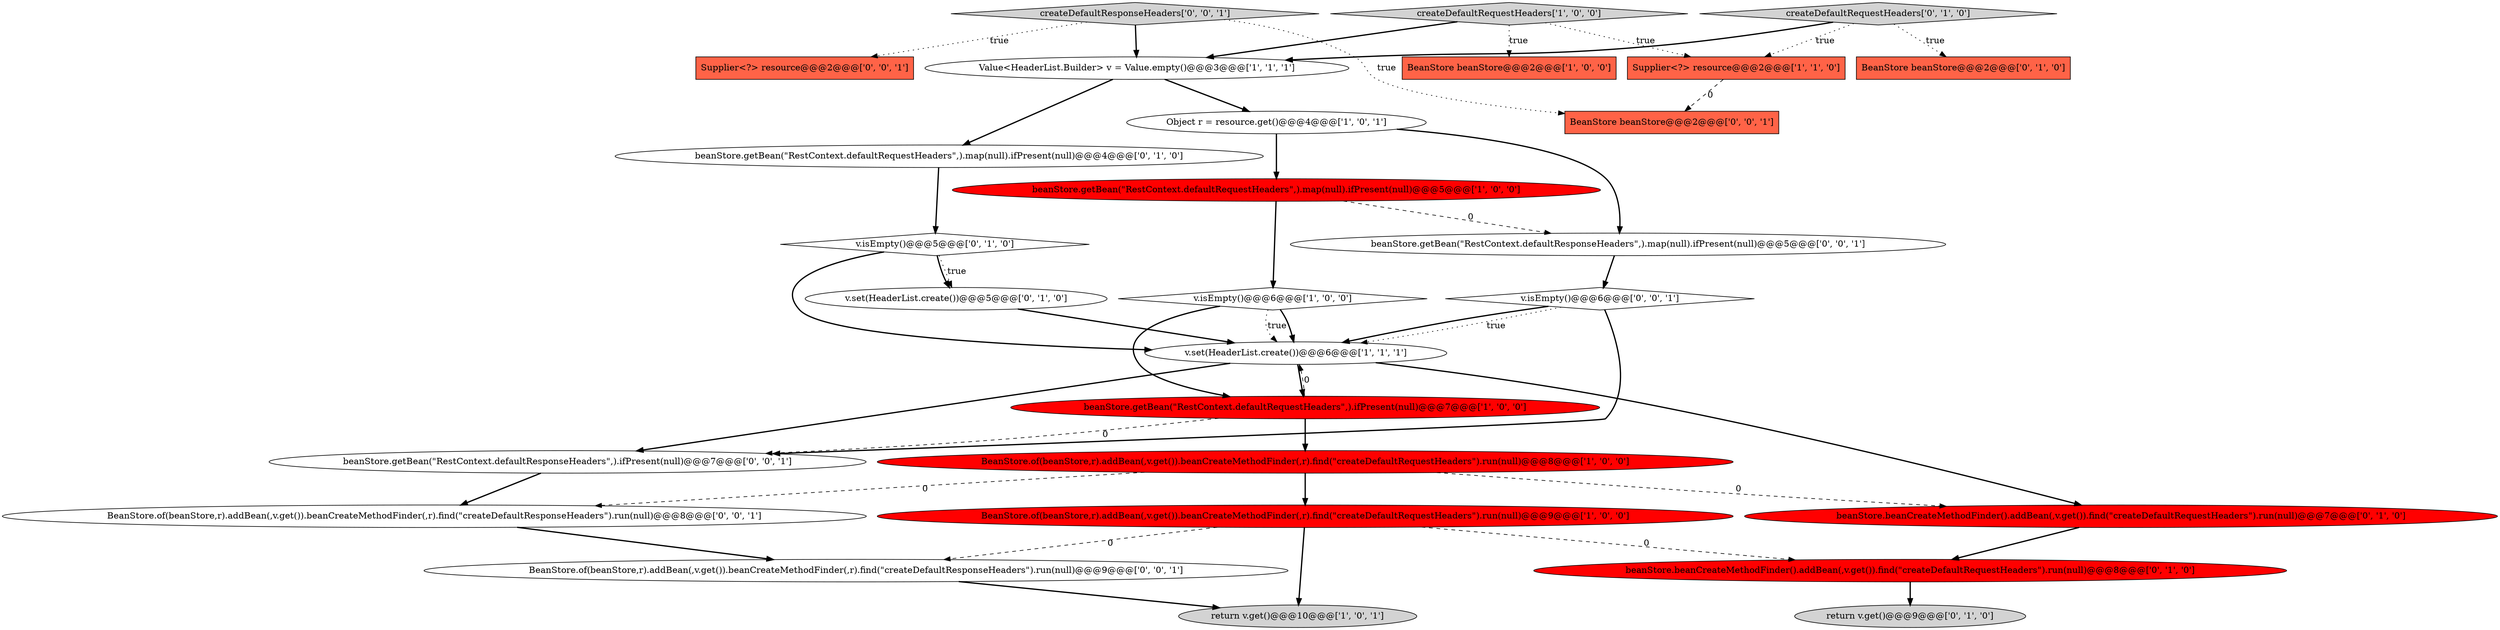 digraph {
3 [style = filled, label = "BeanStore.of(beanStore,r).addBean(,v.get()).beanCreateMethodFinder(,r).find(\"createDefaultRequestHeaders\").run(null)@@@9@@@['1', '0', '0']", fillcolor = red, shape = ellipse image = "AAA1AAABBB1BBB"];
6 [style = filled, label = "createDefaultRequestHeaders['1', '0', '0']", fillcolor = lightgray, shape = diamond image = "AAA0AAABBB1BBB"];
25 [style = filled, label = "beanStore.getBean(\"RestContext.defaultResponseHeaders\",).map(null).ifPresent(null)@@@5@@@['0', '0', '1']", fillcolor = white, shape = ellipse image = "AAA0AAABBB3BBB"];
8 [style = filled, label = "BeanStore.of(beanStore,r).addBean(,v.get()).beanCreateMethodFinder(,r).find(\"createDefaultRequestHeaders\").run(null)@@@8@@@['1', '0', '0']", fillcolor = red, shape = ellipse image = "AAA1AAABBB1BBB"];
18 [style = filled, label = "v.set(HeaderList.create())@@@5@@@['0', '1', '0']", fillcolor = white, shape = ellipse image = "AAA0AAABBB2BBB"];
23 [style = filled, label = "createDefaultResponseHeaders['0', '0', '1']", fillcolor = lightgray, shape = diamond image = "AAA0AAABBB3BBB"];
16 [style = filled, label = "createDefaultRequestHeaders['0', '1', '0']", fillcolor = lightgray, shape = diamond image = "AAA0AAABBB2BBB"];
2 [style = filled, label = "Value<HeaderList.Builder> v = Value.empty()@@@3@@@['1', '1', '1']", fillcolor = white, shape = ellipse image = "AAA0AAABBB1BBB"];
10 [style = filled, label = "v.set(HeaderList.create())@@@6@@@['1', '1', '1']", fillcolor = white, shape = ellipse image = "AAA0AAABBB1BBB"];
27 [style = filled, label = "BeanStore.of(beanStore,r).addBean(,v.get()).beanCreateMethodFinder(,r).find(\"createDefaultResponseHeaders\").run(null)@@@9@@@['0', '0', '1']", fillcolor = white, shape = ellipse image = "AAA0AAABBB3BBB"];
17 [style = filled, label = "beanStore.getBean(\"RestContext.defaultRequestHeaders\",).map(null).ifPresent(null)@@@4@@@['0', '1', '0']", fillcolor = white, shape = ellipse image = "AAA0AAABBB2BBB"];
13 [style = filled, label = "BeanStore beanStore@@@2@@@['0', '1', '0']", fillcolor = tomato, shape = box image = "AAA0AAABBB2BBB"];
26 [style = filled, label = "beanStore.getBean(\"RestContext.defaultResponseHeaders\",).ifPresent(null)@@@7@@@['0', '0', '1']", fillcolor = white, shape = ellipse image = "AAA0AAABBB3BBB"];
20 [style = filled, label = "v.isEmpty()@@@6@@@['0', '0', '1']", fillcolor = white, shape = diamond image = "AAA0AAABBB3BBB"];
21 [style = filled, label = "Supplier<?> resource@@@2@@@['0', '0', '1']", fillcolor = tomato, shape = box image = "AAA0AAABBB3BBB"];
11 [style = filled, label = "Supplier<?> resource@@@2@@@['1', '1', '0']", fillcolor = tomato, shape = box image = "AAA0AAABBB1BBB"];
4 [style = filled, label = "beanStore.getBean(\"RestContext.defaultRequestHeaders\",).ifPresent(null)@@@7@@@['1', '0', '0']", fillcolor = red, shape = ellipse image = "AAA1AAABBB1BBB"];
9 [style = filled, label = "BeanStore beanStore@@@2@@@['1', '0', '0']", fillcolor = tomato, shape = box image = "AAA0AAABBB1BBB"];
15 [style = filled, label = "beanStore.beanCreateMethodFinder().addBean(,v.get()).find(\"createDefaultRequestHeaders\").run(null)@@@7@@@['0', '1', '0']", fillcolor = red, shape = ellipse image = "AAA1AAABBB2BBB"];
5 [style = filled, label = "beanStore.getBean(\"RestContext.defaultRequestHeaders\",).map(null).ifPresent(null)@@@5@@@['1', '0', '0']", fillcolor = red, shape = ellipse image = "AAA1AAABBB1BBB"];
14 [style = filled, label = "return v.get()@@@9@@@['0', '1', '0']", fillcolor = lightgray, shape = ellipse image = "AAA0AAABBB2BBB"];
24 [style = filled, label = "BeanStore.of(beanStore,r).addBean(,v.get()).beanCreateMethodFinder(,r).find(\"createDefaultResponseHeaders\").run(null)@@@8@@@['0', '0', '1']", fillcolor = white, shape = ellipse image = "AAA0AAABBB3BBB"];
12 [style = filled, label = "beanStore.beanCreateMethodFinder().addBean(,v.get()).find(\"createDefaultRequestHeaders\").run(null)@@@8@@@['0', '1', '0']", fillcolor = red, shape = ellipse image = "AAA1AAABBB2BBB"];
19 [style = filled, label = "v.isEmpty()@@@5@@@['0', '1', '0']", fillcolor = white, shape = diamond image = "AAA0AAABBB2BBB"];
7 [style = filled, label = "v.isEmpty()@@@6@@@['1', '0', '0']", fillcolor = white, shape = diamond image = "AAA0AAABBB1BBB"];
0 [style = filled, label = "return v.get()@@@10@@@['1', '0', '1']", fillcolor = lightgray, shape = ellipse image = "AAA0AAABBB1BBB"];
22 [style = filled, label = "BeanStore beanStore@@@2@@@['0', '0', '1']", fillcolor = tomato, shape = box image = "AAA0AAABBB3BBB"];
1 [style = filled, label = "Object r = resource.get()@@@4@@@['1', '0', '1']", fillcolor = white, shape = ellipse image = "AAA0AAABBB1BBB"];
1->5 [style = bold, label=""];
2->17 [style = bold, label=""];
19->18 [style = bold, label=""];
7->10 [style = dotted, label="true"];
10->15 [style = bold, label=""];
27->0 [style = bold, label=""];
16->13 [style = dotted, label="true"];
23->22 [style = dotted, label="true"];
7->10 [style = bold, label=""];
20->26 [style = bold, label=""];
2->1 [style = bold, label=""];
3->27 [style = dashed, label="0"];
8->15 [style = dashed, label="0"];
8->3 [style = bold, label=""];
19->18 [style = dotted, label="true"];
23->21 [style = dotted, label="true"];
11->22 [style = dashed, label="0"];
19->10 [style = bold, label=""];
10->26 [style = bold, label=""];
5->25 [style = dashed, label="0"];
4->26 [style = dashed, label="0"];
7->4 [style = bold, label=""];
8->24 [style = dashed, label="0"];
16->2 [style = bold, label=""];
26->24 [style = bold, label=""];
17->19 [style = bold, label=""];
3->0 [style = bold, label=""];
20->10 [style = bold, label=""];
6->2 [style = bold, label=""];
25->20 [style = bold, label=""];
3->12 [style = dashed, label="0"];
18->10 [style = bold, label=""];
6->9 [style = dotted, label="true"];
20->10 [style = dotted, label="true"];
12->14 [style = bold, label=""];
10->4 [style = bold, label=""];
5->7 [style = bold, label=""];
4->8 [style = bold, label=""];
15->12 [style = bold, label=""];
23->2 [style = bold, label=""];
6->11 [style = dotted, label="true"];
4->10 [style = dashed, label="0"];
16->11 [style = dotted, label="true"];
1->25 [style = bold, label=""];
24->27 [style = bold, label=""];
}
